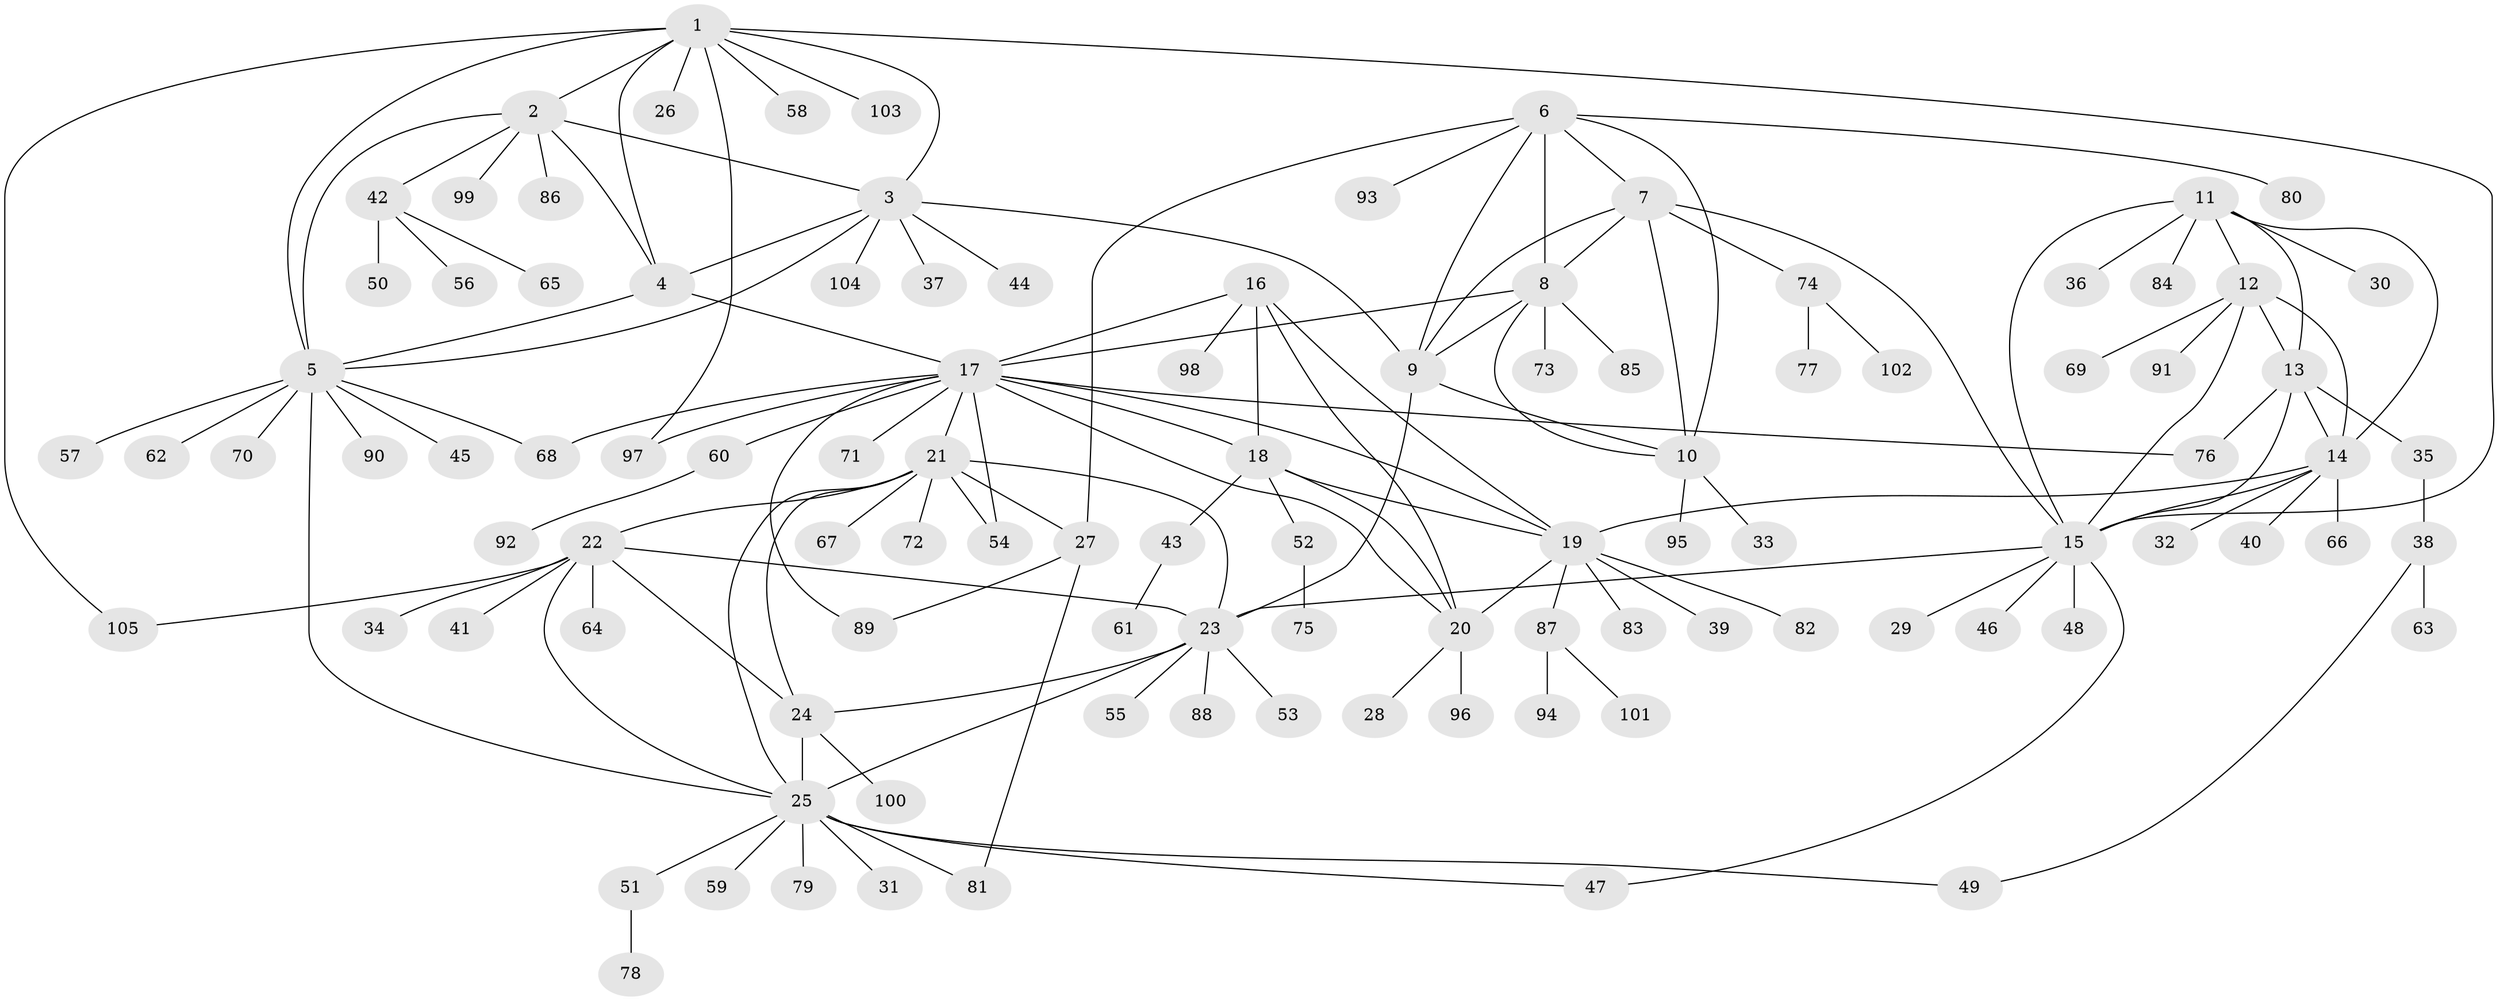 // Generated by graph-tools (version 1.1) at 2025/02/03/09/25 03:02:52]
// undirected, 105 vertices, 150 edges
graph export_dot {
graph [start="1"]
  node [color=gray90,style=filled];
  1;
  2;
  3;
  4;
  5;
  6;
  7;
  8;
  9;
  10;
  11;
  12;
  13;
  14;
  15;
  16;
  17;
  18;
  19;
  20;
  21;
  22;
  23;
  24;
  25;
  26;
  27;
  28;
  29;
  30;
  31;
  32;
  33;
  34;
  35;
  36;
  37;
  38;
  39;
  40;
  41;
  42;
  43;
  44;
  45;
  46;
  47;
  48;
  49;
  50;
  51;
  52;
  53;
  54;
  55;
  56;
  57;
  58;
  59;
  60;
  61;
  62;
  63;
  64;
  65;
  66;
  67;
  68;
  69;
  70;
  71;
  72;
  73;
  74;
  75;
  76;
  77;
  78;
  79;
  80;
  81;
  82;
  83;
  84;
  85;
  86;
  87;
  88;
  89;
  90;
  91;
  92;
  93;
  94;
  95;
  96;
  97;
  98;
  99;
  100;
  101;
  102;
  103;
  104;
  105;
  1 -- 2;
  1 -- 3;
  1 -- 4;
  1 -- 5;
  1 -- 15;
  1 -- 26;
  1 -- 58;
  1 -- 97;
  1 -- 103;
  1 -- 105;
  2 -- 3;
  2 -- 4;
  2 -- 5;
  2 -- 42;
  2 -- 86;
  2 -- 99;
  3 -- 4;
  3 -- 5;
  3 -- 9;
  3 -- 37;
  3 -- 44;
  3 -- 104;
  4 -- 5;
  4 -- 17;
  5 -- 25;
  5 -- 45;
  5 -- 57;
  5 -- 62;
  5 -- 68;
  5 -- 70;
  5 -- 90;
  6 -- 7;
  6 -- 8;
  6 -- 9;
  6 -- 10;
  6 -- 27;
  6 -- 80;
  6 -- 93;
  7 -- 8;
  7 -- 9;
  7 -- 10;
  7 -- 15;
  7 -- 74;
  8 -- 9;
  8 -- 10;
  8 -- 17;
  8 -- 73;
  8 -- 85;
  9 -- 10;
  9 -- 23;
  10 -- 33;
  10 -- 95;
  11 -- 12;
  11 -- 13;
  11 -- 14;
  11 -- 15;
  11 -- 30;
  11 -- 36;
  11 -- 84;
  12 -- 13;
  12 -- 14;
  12 -- 15;
  12 -- 69;
  12 -- 91;
  13 -- 14;
  13 -- 15;
  13 -- 35;
  13 -- 76;
  14 -- 15;
  14 -- 19;
  14 -- 32;
  14 -- 40;
  14 -- 66;
  15 -- 23;
  15 -- 29;
  15 -- 46;
  15 -- 47;
  15 -- 48;
  16 -- 17;
  16 -- 18;
  16 -- 19;
  16 -- 20;
  16 -- 98;
  17 -- 18;
  17 -- 19;
  17 -- 20;
  17 -- 21;
  17 -- 54;
  17 -- 60;
  17 -- 68;
  17 -- 71;
  17 -- 76;
  17 -- 89;
  17 -- 97;
  18 -- 19;
  18 -- 20;
  18 -- 43;
  18 -- 52;
  19 -- 20;
  19 -- 39;
  19 -- 82;
  19 -- 83;
  19 -- 87;
  20 -- 28;
  20 -- 96;
  21 -- 22;
  21 -- 23;
  21 -- 24;
  21 -- 25;
  21 -- 27;
  21 -- 54;
  21 -- 67;
  21 -- 72;
  22 -- 23;
  22 -- 24;
  22 -- 25;
  22 -- 34;
  22 -- 41;
  22 -- 64;
  22 -- 105;
  23 -- 24;
  23 -- 25;
  23 -- 53;
  23 -- 55;
  23 -- 88;
  24 -- 25;
  24 -- 100;
  25 -- 31;
  25 -- 47;
  25 -- 49;
  25 -- 51;
  25 -- 59;
  25 -- 79;
  25 -- 81;
  27 -- 81;
  27 -- 89;
  35 -- 38;
  38 -- 49;
  38 -- 63;
  42 -- 50;
  42 -- 56;
  42 -- 65;
  43 -- 61;
  51 -- 78;
  52 -- 75;
  60 -- 92;
  74 -- 77;
  74 -- 102;
  87 -- 94;
  87 -- 101;
}
